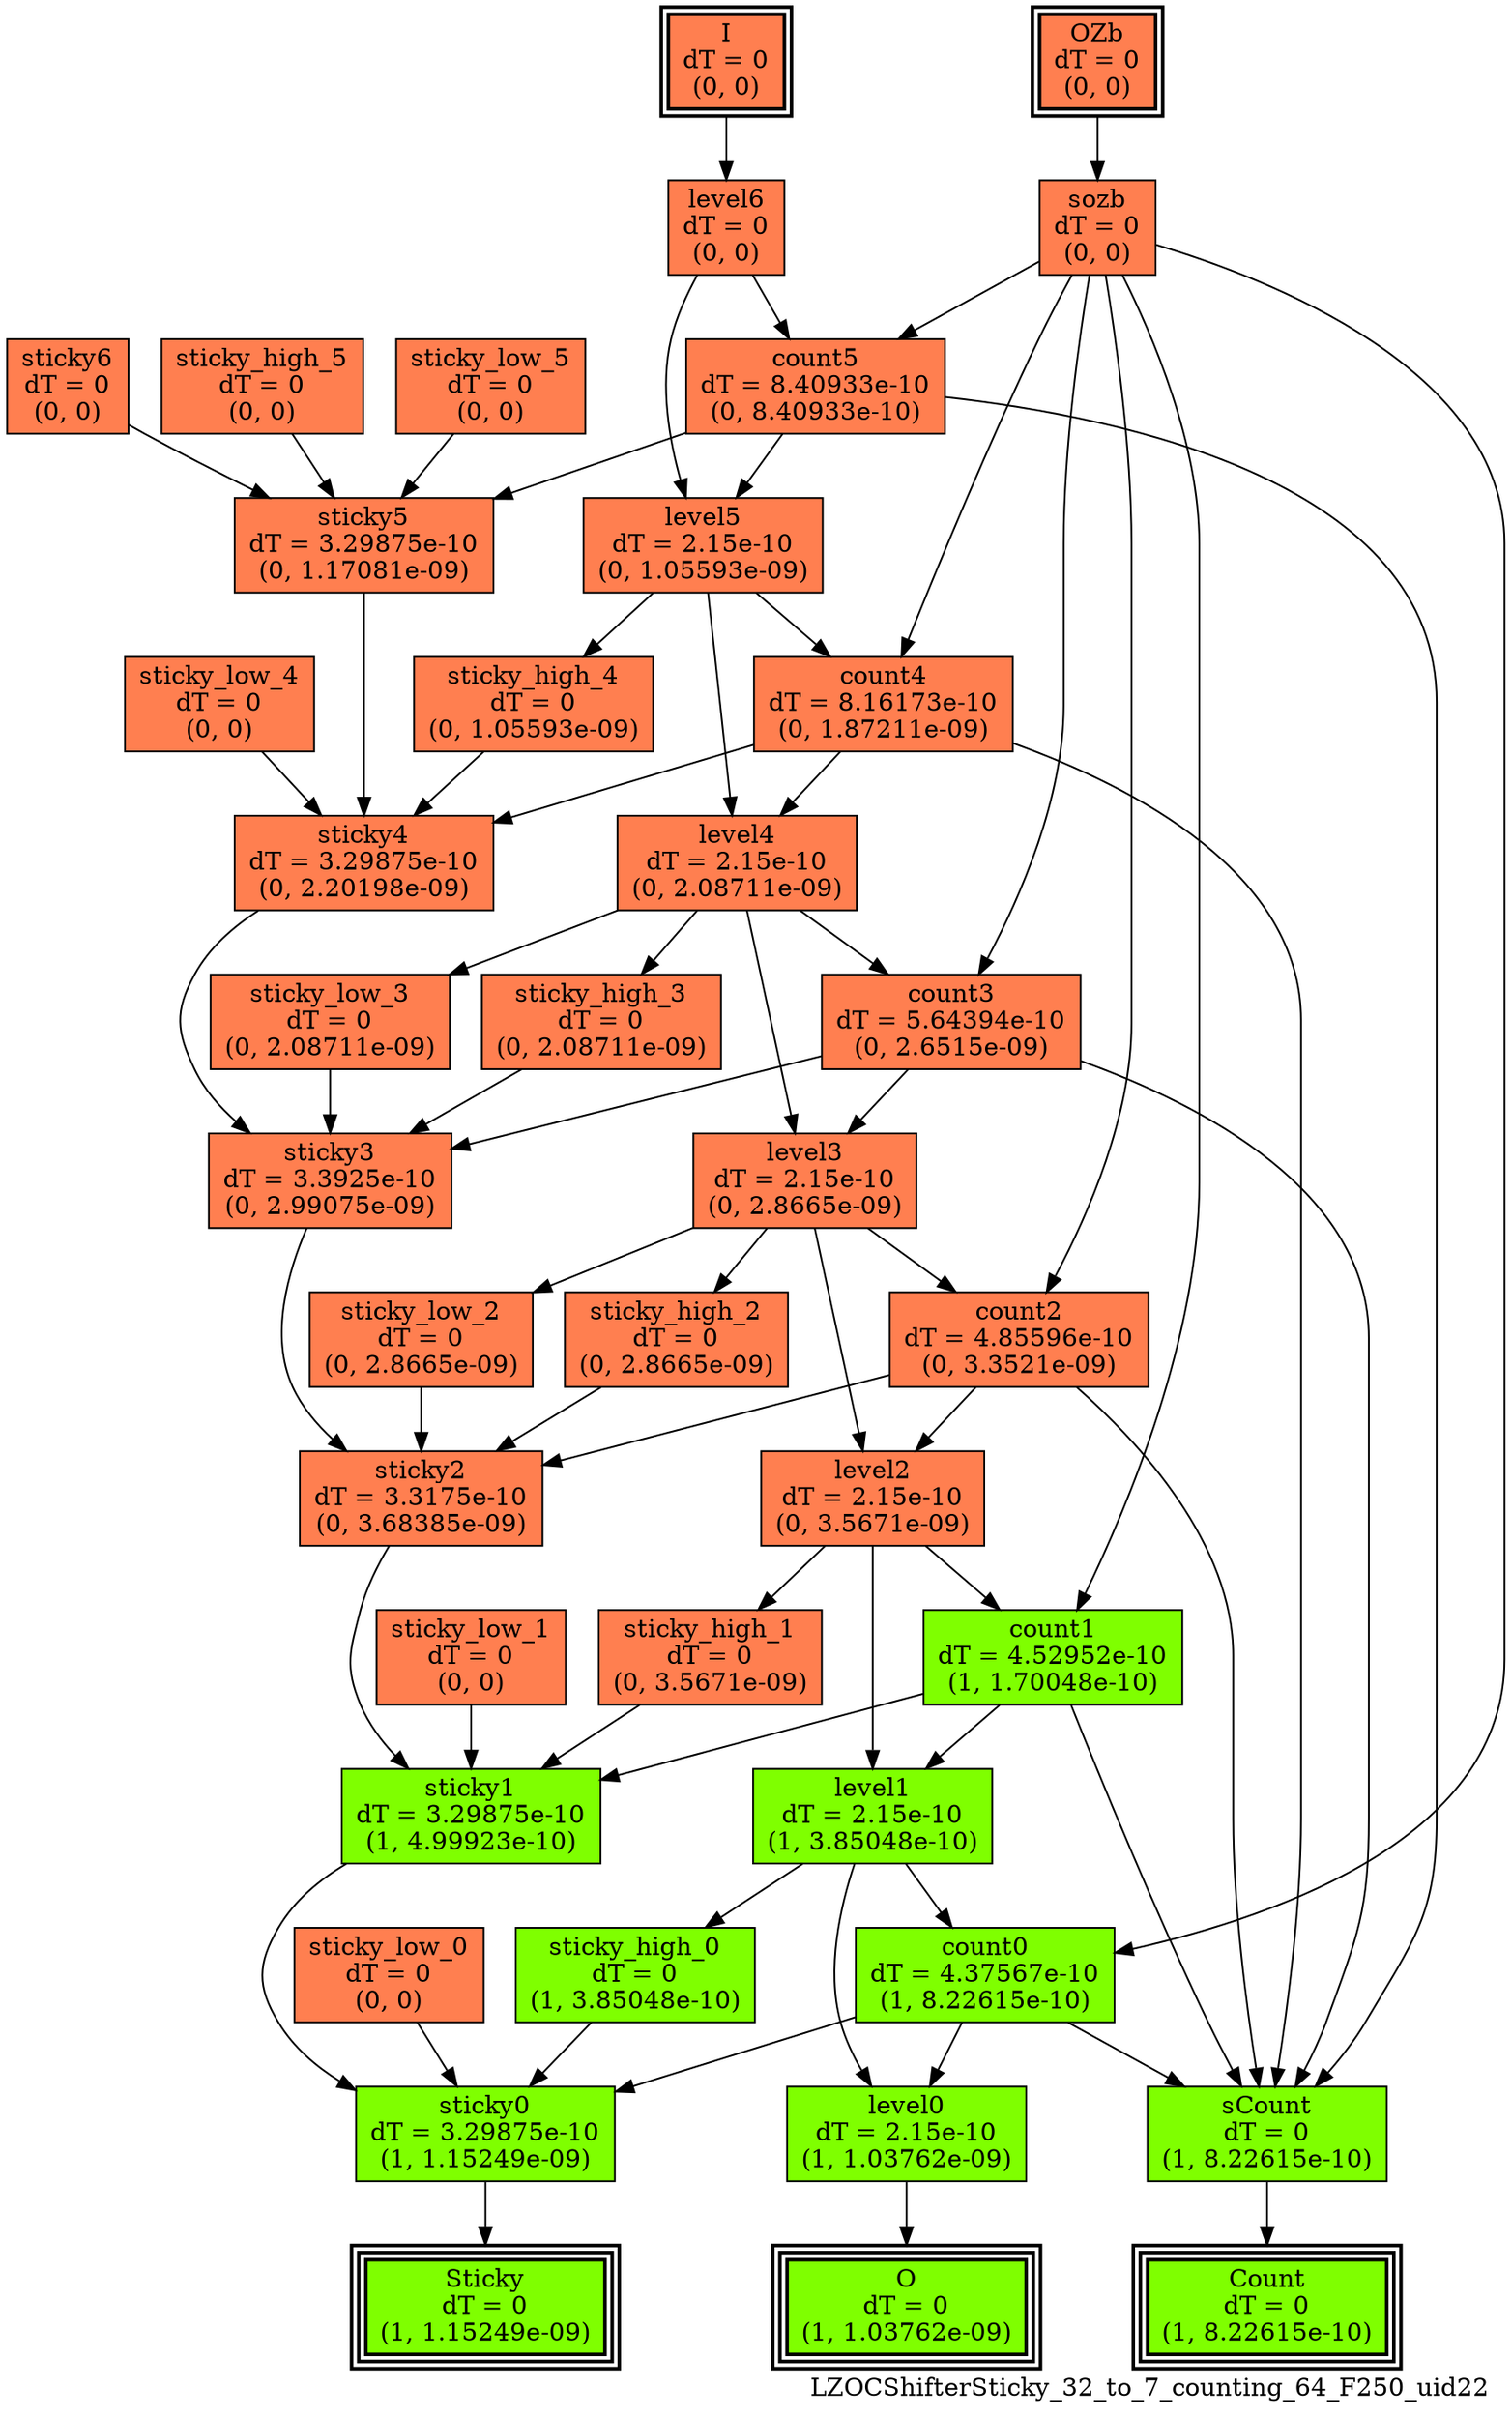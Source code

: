 digraph LZOCShifterSticky_32_to_7_counting_64_F250_uid22
{
	//graph drawing options
	label=LZOCShifterSticky_32_to_7_counting_64_F250_uid22;
	labelloc=bottom;
	labeljust=right;
	ratio=auto;
	nodesep=0.25;
	ranksep=0.5;

	//input/output signals of operator LZOCShifterSticky_32_to_7_counting_64_F250_uid22
	I__LZOCShifterSticky_32_to_7_counting_64_F250_uid22 [ label="I\ndT = 0\n(0, 0)", shape=box, color=black, style="bold, filled", fillcolor=coral, peripheries=2 ];
	OZb__LZOCShifterSticky_32_to_7_counting_64_F250_uid22 [ label="OZb\ndT = 0\n(0, 0)", shape=box, color=black, style="bold, filled", fillcolor=coral, peripheries=2 ];
	Count__LZOCShifterSticky_32_to_7_counting_64_F250_uid22 [ label="Count\ndT = 0\n(1, 8.22615e-10)", shape=box, color=black, style="bold, filled", fillcolor=chartreuse, peripheries=3 ];
	O__LZOCShifterSticky_32_to_7_counting_64_F250_uid22 [ label="O\ndT = 0\n(1, 1.03762e-09)", shape=box, color=black, style="bold, filled", fillcolor=chartreuse, peripheries=3 ];
	Sticky__LZOCShifterSticky_32_to_7_counting_64_F250_uid22 [ label="Sticky\ndT = 0\n(1, 1.15249e-09)", shape=box, color=black, style="bold, filled", fillcolor=chartreuse, peripheries=3 ];
	{rank=same I__LZOCShifterSticky_32_to_7_counting_64_F250_uid22, OZb__LZOCShifterSticky_32_to_7_counting_64_F250_uid22};
	{rank=same Count__LZOCShifterSticky_32_to_7_counting_64_F250_uid22, O__LZOCShifterSticky_32_to_7_counting_64_F250_uid22, Sticky__LZOCShifterSticky_32_to_7_counting_64_F250_uid22};
	//internal signals of operator LZOCShifterSticky_32_to_7_counting_64_F250_uid22
	level6__LZOCShifterSticky_32_to_7_counting_64_F250_uid22 [ label="level6\ndT = 0\n(0, 0)", shape=box, color=black, style=filled, fillcolor=coral, peripheries=1 ];
	sozb__LZOCShifterSticky_32_to_7_counting_64_F250_uid22 [ label="sozb\ndT = 0\n(0, 0)", shape=box, color=black, style=filled, fillcolor=coral, peripheries=1 ];
	sticky6__LZOCShifterSticky_32_to_7_counting_64_F250_uid22 [ label="sticky6\ndT = 0\n(0, 0)", shape=box, color=black, style=filled, fillcolor=coral, peripheries=1 ];
	count5__LZOCShifterSticky_32_to_7_counting_64_F250_uid22 [ label="count5\ndT = 8.40933e-10\n(0, 8.40933e-10)", shape=box, color=black, style=filled, fillcolor=coral, peripheries=1 ];
	level5__LZOCShifterSticky_32_to_7_counting_64_F250_uid22 [ label="level5\ndT = 2.15e-10\n(0, 1.05593e-09)", shape=box, color=black, style=filled, fillcolor=coral, peripheries=1 ];
	sticky_high_5__LZOCShifterSticky_32_to_7_counting_64_F250_uid22 [ label="sticky_high_5\ndT = 0\n(0, 0)", shape=box, color=black, style=filled, fillcolor=coral, peripheries=1 ];
	sticky_low_5__LZOCShifterSticky_32_to_7_counting_64_F250_uid22 [ label="sticky_low_5\ndT = 0\n(0, 0)", shape=box, color=black, style=filled, fillcolor=coral, peripheries=1 ];
	sticky5__LZOCShifterSticky_32_to_7_counting_64_F250_uid22 [ label="sticky5\ndT = 3.29875e-10\n(0, 1.17081e-09)", shape=box, color=black, style=filled, fillcolor=coral, peripheries=1 ];
	count4__LZOCShifterSticky_32_to_7_counting_64_F250_uid22 [ label="count4\ndT = 8.16173e-10\n(0, 1.87211e-09)", shape=box, color=black, style=filled, fillcolor=coral, peripheries=1 ];
	level4__LZOCShifterSticky_32_to_7_counting_64_F250_uid22 [ label="level4\ndT = 2.15e-10\n(0, 2.08711e-09)", shape=box, color=black, style=filled, fillcolor=coral, peripheries=1 ];
	sticky_high_4__LZOCShifterSticky_32_to_7_counting_64_F250_uid22 [ label="sticky_high_4\ndT = 0\n(0, 1.05593e-09)", shape=box, color=black, style=filled, fillcolor=coral, peripheries=1 ];
	sticky_low_4__LZOCShifterSticky_32_to_7_counting_64_F250_uid22 [ label="sticky_low_4\ndT = 0\n(0, 0)", shape=box, color=black, style=filled, fillcolor=coral, peripheries=1 ];
	sticky4__LZOCShifterSticky_32_to_7_counting_64_F250_uid22 [ label="sticky4\ndT = 3.29875e-10\n(0, 2.20198e-09)", shape=box, color=black, style=filled, fillcolor=coral, peripheries=1 ];
	count3__LZOCShifterSticky_32_to_7_counting_64_F250_uid22 [ label="count3\ndT = 5.64394e-10\n(0, 2.6515e-09)", shape=box, color=black, style=filled, fillcolor=coral, peripheries=1 ];
	level3__LZOCShifterSticky_32_to_7_counting_64_F250_uid22 [ label="level3\ndT = 2.15e-10\n(0, 2.8665e-09)", shape=box, color=black, style=filled, fillcolor=coral, peripheries=1 ];
	sticky_high_3__LZOCShifterSticky_32_to_7_counting_64_F250_uid22 [ label="sticky_high_3\ndT = 0\n(0, 2.08711e-09)", shape=box, color=black, style=filled, fillcolor=coral, peripheries=1 ];
	sticky_low_3__LZOCShifterSticky_32_to_7_counting_64_F250_uid22 [ label="sticky_low_3\ndT = 0\n(0, 2.08711e-09)", shape=box, color=black, style=filled, fillcolor=coral, peripheries=1 ];
	sticky3__LZOCShifterSticky_32_to_7_counting_64_F250_uid22 [ label="sticky3\ndT = 3.3925e-10\n(0, 2.99075e-09)", shape=box, color=black, style=filled, fillcolor=coral, peripheries=1 ];
	count2__LZOCShifterSticky_32_to_7_counting_64_F250_uid22 [ label="count2\ndT = 4.85596e-10\n(0, 3.3521e-09)", shape=box, color=black, style=filled, fillcolor=coral, peripheries=1 ];
	level2__LZOCShifterSticky_32_to_7_counting_64_F250_uid22 [ label="level2\ndT = 2.15e-10\n(0, 3.5671e-09)", shape=box, color=black, style=filled, fillcolor=coral, peripheries=1 ];
	sticky_high_2__LZOCShifterSticky_32_to_7_counting_64_F250_uid22 [ label="sticky_high_2\ndT = 0\n(0, 2.8665e-09)", shape=box, color=black, style=filled, fillcolor=coral, peripheries=1 ];
	sticky_low_2__LZOCShifterSticky_32_to_7_counting_64_F250_uid22 [ label="sticky_low_2\ndT = 0\n(0, 2.8665e-09)", shape=box, color=black, style=filled, fillcolor=coral, peripheries=1 ];
	sticky2__LZOCShifterSticky_32_to_7_counting_64_F250_uid22 [ label="sticky2\ndT = 3.3175e-10\n(0, 3.68385e-09)", shape=box, color=black, style=filled, fillcolor=coral, peripheries=1 ];
	count1__LZOCShifterSticky_32_to_7_counting_64_F250_uid22 [ label="count1\ndT = 4.52952e-10\n(1, 1.70048e-10)", shape=box, color=black, style=filled, fillcolor=chartreuse, peripheries=1 ];
	level1__LZOCShifterSticky_32_to_7_counting_64_F250_uid22 [ label="level1\ndT = 2.15e-10\n(1, 3.85048e-10)", shape=box, color=black, style=filled, fillcolor=chartreuse, peripheries=1 ];
	sticky_high_1__LZOCShifterSticky_32_to_7_counting_64_F250_uid22 [ label="sticky_high_1\ndT = 0\n(0, 3.5671e-09)", shape=box, color=black, style=filled, fillcolor=coral, peripheries=1 ];
	sticky_low_1__LZOCShifterSticky_32_to_7_counting_64_F250_uid22 [ label="sticky_low_1\ndT = 0\n(0, 0)", shape=box, color=black, style=filled, fillcolor=coral, peripheries=1 ];
	sticky1__LZOCShifterSticky_32_to_7_counting_64_F250_uid22 [ label="sticky1\ndT = 3.29875e-10\n(1, 4.99923e-10)", shape=box, color=black, style=filled, fillcolor=chartreuse, peripheries=1 ];
	count0__LZOCShifterSticky_32_to_7_counting_64_F250_uid22 [ label="count0\ndT = 4.37567e-10\n(1, 8.22615e-10)", shape=box, color=black, style=filled, fillcolor=chartreuse, peripheries=1 ];
	level0__LZOCShifterSticky_32_to_7_counting_64_F250_uid22 [ label="level0\ndT = 2.15e-10\n(1, 1.03762e-09)", shape=box, color=black, style=filled, fillcolor=chartreuse, peripheries=1 ];
	sticky_high_0__LZOCShifterSticky_32_to_7_counting_64_F250_uid22 [ label="sticky_high_0\ndT = 0\n(1, 3.85048e-10)", shape=box, color=black, style=filled, fillcolor=chartreuse, peripheries=1 ];
	sticky_low_0__LZOCShifterSticky_32_to_7_counting_64_F250_uid22 [ label="sticky_low_0\ndT = 0\n(0, 0)", shape=box, color=black, style=filled, fillcolor=coral, peripheries=1 ];
	sticky0__LZOCShifterSticky_32_to_7_counting_64_F250_uid22 [ label="sticky0\ndT = 3.29875e-10\n(1, 1.15249e-09)", shape=box, color=black, style=filled, fillcolor=chartreuse, peripheries=1 ];
	sCount__LZOCShifterSticky_32_to_7_counting_64_F250_uid22 [ label="sCount\ndT = 0\n(1, 8.22615e-10)", shape=box, color=black, style=filled, fillcolor=chartreuse, peripheries=1 ];

	//subcomponents of operator LZOCShifterSticky_32_to_7_counting_64_F250_uid22

	//input and internal signal connections of operator LZOCShifterSticky_32_to_7_counting_64_F250_uid22
	I__LZOCShifterSticky_32_to_7_counting_64_F250_uid22 -> level6__LZOCShifterSticky_32_to_7_counting_64_F250_uid22 [ arrowhead=normal, arrowsize=1.0, arrowtail=normal, color=black, dir=forward  ];
	OZb__LZOCShifterSticky_32_to_7_counting_64_F250_uid22 -> sozb__LZOCShifterSticky_32_to_7_counting_64_F250_uid22 [ arrowhead=normal, arrowsize=1.0, arrowtail=normal, color=black, dir=forward  ];
	level6__LZOCShifterSticky_32_to_7_counting_64_F250_uid22 -> count5__LZOCShifterSticky_32_to_7_counting_64_F250_uid22 [ arrowhead=normal, arrowsize=1.0, arrowtail=normal, color=black, dir=forward  ];
	level6__LZOCShifterSticky_32_to_7_counting_64_F250_uid22 -> level5__LZOCShifterSticky_32_to_7_counting_64_F250_uid22 [ arrowhead=normal, arrowsize=1.0, arrowtail=normal, color=black, dir=forward  ];
	sozb__LZOCShifterSticky_32_to_7_counting_64_F250_uid22 -> count5__LZOCShifterSticky_32_to_7_counting_64_F250_uid22 [ arrowhead=normal, arrowsize=1.0, arrowtail=normal, color=black, dir=forward  ];
	sozb__LZOCShifterSticky_32_to_7_counting_64_F250_uid22 -> count4__LZOCShifterSticky_32_to_7_counting_64_F250_uid22 [ arrowhead=normal, arrowsize=1.0, arrowtail=normal, color=black, dir=forward  ];
	sozb__LZOCShifterSticky_32_to_7_counting_64_F250_uid22 -> count3__LZOCShifterSticky_32_to_7_counting_64_F250_uid22 [ arrowhead=normal, arrowsize=1.0, arrowtail=normal, color=black, dir=forward  ];
	sozb__LZOCShifterSticky_32_to_7_counting_64_F250_uid22 -> count2__LZOCShifterSticky_32_to_7_counting_64_F250_uid22 [ arrowhead=normal, arrowsize=1.0, arrowtail=normal, color=black, dir=forward  ];
	sozb__LZOCShifterSticky_32_to_7_counting_64_F250_uid22 -> count1__LZOCShifterSticky_32_to_7_counting_64_F250_uid22 [ arrowhead=normal, arrowsize=1.0, arrowtail=normal, color=black, dir=forward  ];
	sozb__LZOCShifterSticky_32_to_7_counting_64_F250_uid22 -> count0__LZOCShifterSticky_32_to_7_counting_64_F250_uid22 [ arrowhead=normal, arrowsize=1.0, arrowtail=normal, color=black, dir=forward  ];
	sticky6__LZOCShifterSticky_32_to_7_counting_64_F250_uid22 -> sticky5__LZOCShifterSticky_32_to_7_counting_64_F250_uid22 [ arrowhead=normal, arrowsize=1.0, arrowtail=normal, color=black, dir=forward  ];
	count5__LZOCShifterSticky_32_to_7_counting_64_F250_uid22 -> level5__LZOCShifterSticky_32_to_7_counting_64_F250_uid22 [ arrowhead=normal, arrowsize=1.0, arrowtail=normal, color=black, dir=forward  ];
	count5__LZOCShifterSticky_32_to_7_counting_64_F250_uid22 -> sticky5__LZOCShifterSticky_32_to_7_counting_64_F250_uid22 [ arrowhead=normal, arrowsize=1.0, arrowtail=normal, color=black, dir=forward  ];
	count5__LZOCShifterSticky_32_to_7_counting_64_F250_uid22 -> sCount__LZOCShifterSticky_32_to_7_counting_64_F250_uid22 [ arrowhead=normal, arrowsize=1.0, arrowtail=normal, color=black, dir=forward  ];
	level5__LZOCShifterSticky_32_to_7_counting_64_F250_uid22 -> count4__LZOCShifterSticky_32_to_7_counting_64_F250_uid22 [ arrowhead=normal, arrowsize=1.0, arrowtail=normal, color=black, dir=forward  ];
	level5__LZOCShifterSticky_32_to_7_counting_64_F250_uid22 -> level4__LZOCShifterSticky_32_to_7_counting_64_F250_uid22 [ arrowhead=normal, arrowsize=1.0, arrowtail=normal, color=black, dir=forward  ];
	level5__LZOCShifterSticky_32_to_7_counting_64_F250_uid22 -> sticky_high_4__LZOCShifterSticky_32_to_7_counting_64_F250_uid22 [ arrowhead=normal, arrowsize=1.0, arrowtail=normal, color=black, dir=forward  ];
	sticky_high_5__LZOCShifterSticky_32_to_7_counting_64_F250_uid22 -> sticky5__LZOCShifterSticky_32_to_7_counting_64_F250_uid22 [ arrowhead=normal, arrowsize=1.0, arrowtail=normal, color=black, dir=forward  ];
	sticky_low_5__LZOCShifterSticky_32_to_7_counting_64_F250_uid22 -> sticky5__LZOCShifterSticky_32_to_7_counting_64_F250_uid22 [ arrowhead=normal, arrowsize=1.0, arrowtail=normal, color=black, dir=forward  ];
	sticky5__LZOCShifterSticky_32_to_7_counting_64_F250_uid22 -> sticky4__LZOCShifterSticky_32_to_7_counting_64_F250_uid22 [ arrowhead=normal, arrowsize=1.0, arrowtail=normal, color=black, dir=forward  ];
	count4__LZOCShifterSticky_32_to_7_counting_64_F250_uid22 -> level4__LZOCShifterSticky_32_to_7_counting_64_F250_uid22 [ arrowhead=normal, arrowsize=1.0, arrowtail=normal, color=black, dir=forward  ];
	count4__LZOCShifterSticky_32_to_7_counting_64_F250_uid22 -> sticky4__LZOCShifterSticky_32_to_7_counting_64_F250_uid22 [ arrowhead=normal, arrowsize=1.0, arrowtail=normal, color=black, dir=forward  ];
	count4__LZOCShifterSticky_32_to_7_counting_64_F250_uid22 -> sCount__LZOCShifterSticky_32_to_7_counting_64_F250_uid22 [ arrowhead=normal, arrowsize=1.0, arrowtail=normal, color=black, dir=forward  ];
	level4__LZOCShifterSticky_32_to_7_counting_64_F250_uid22 -> count3__LZOCShifterSticky_32_to_7_counting_64_F250_uid22 [ arrowhead=normal, arrowsize=1.0, arrowtail=normal, color=black, dir=forward  ];
	level4__LZOCShifterSticky_32_to_7_counting_64_F250_uid22 -> level3__LZOCShifterSticky_32_to_7_counting_64_F250_uid22 [ arrowhead=normal, arrowsize=1.0, arrowtail=normal, color=black, dir=forward  ];
	level4__LZOCShifterSticky_32_to_7_counting_64_F250_uid22 -> sticky_high_3__LZOCShifterSticky_32_to_7_counting_64_F250_uid22 [ arrowhead=normal, arrowsize=1.0, arrowtail=normal, color=black, dir=forward  ];
	level4__LZOCShifterSticky_32_to_7_counting_64_F250_uid22 -> sticky_low_3__LZOCShifterSticky_32_to_7_counting_64_F250_uid22 [ arrowhead=normal, arrowsize=1.0, arrowtail=normal, color=black, dir=forward  ];
	sticky_high_4__LZOCShifterSticky_32_to_7_counting_64_F250_uid22 -> sticky4__LZOCShifterSticky_32_to_7_counting_64_F250_uid22 [ arrowhead=normal, arrowsize=1.0, arrowtail=normal, color=black, dir=forward  ];
	sticky_low_4__LZOCShifterSticky_32_to_7_counting_64_F250_uid22 -> sticky4__LZOCShifterSticky_32_to_7_counting_64_F250_uid22 [ arrowhead=normal, arrowsize=1.0, arrowtail=normal, color=black, dir=forward  ];
	sticky4__LZOCShifterSticky_32_to_7_counting_64_F250_uid22 -> sticky3__LZOCShifterSticky_32_to_7_counting_64_F250_uid22 [ arrowhead=normal, arrowsize=1.0, arrowtail=normal, color=black, dir=forward  ];
	count3__LZOCShifterSticky_32_to_7_counting_64_F250_uid22 -> level3__LZOCShifterSticky_32_to_7_counting_64_F250_uid22 [ arrowhead=normal, arrowsize=1.0, arrowtail=normal, color=black, dir=forward  ];
	count3__LZOCShifterSticky_32_to_7_counting_64_F250_uid22 -> sticky3__LZOCShifterSticky_32_to_7_counting_64_F250_uid22 [ arrowhead=normal, arrowsize=1.0, arrowtail=normal, color=black, dir=forward  ];
	count3__LZOCShifterSticky_32_to_7_counting_64_F250_uid22 -> sCount__LZOCShifterSticky_32_to_7_counting_64_F250_uid22 [ arrowhead=normal, arrowsize=1.0, arrowtail=normal, color=black, dir=forward  ];
	level3__LZOCShifterSticky_32_to_7_counting_64_F250_uid22 -> count2__LZOCShifterSticky_32_to_7_counting_64_F250_uid22 [ arrowhead=normal, arrowsize=1.0, arrowtail=normal, color=black, dir=forward  ];
	level3__LZOCShifterSticky_32_to_7_counting_64_F250_uid22 -> level2__LZOCShifterSticky_32_to_7_counting_64_F250_uid22 [ arrowhead=normal, arrowsize=1.0, arrowtail=normal, color=black, dir=forward  ];
	level3__LZOCShifterSticky_32_to_7_counting_64_F250_uid22 -> sticky_high_2__LZOCShifterSticky_32_to_7_counting_64_F250_uid22 [ arrowhead=normal, arrowsize=1.0, arrowtail=normal, color=black, dir=forward  ];
	level3__LZOCShifterSticky_32_to_7_counting_64_F250_uid22 -> sticky_low_2__LZOCShifterSticky_32_to_7_counting_64_F250_uid22 [ arrowhead=normal, arrowsize=1.0, arrowtail=normal, color=black, dir=forward  ];
	sticky_high_3__LZOCShifterSticky_32_to_7_counting_64_F250_uid22 -> sticky3__LZOCShifterSticky_32_to_7_counting_64_F250_uid22 [ arrowhead=normal, arrowsize=1.0, arrowtail=normal, color=black, dir=forward  ];
	sticky_low_3__LZOCShifterSticky_32_to_7_counting_64_F250_uid22 -> sticky3__LZOCShifterSticky_32_to_7_counting_64_F250_uid22 [ arrowhead=normal, arrowsize=1.0, arrowtail=normal, color=black, dir=forward  ];
	sticky3__LZOCShifterSticky_32_to_7_counting_64_F250_uid22 -> sticky2__LZOCShifterSticky_32_to_7_counting_64_F250_uid22 [ arrowhead=normal, arrowsize=1.0, arrowtail=normal, color=black, dir=forward  ];
	count2__LZOCShifterSticky_32_to_7_counting_64_F250_uid22 -> level2__LZOCShifterSticky_32_to_7_counting_64_F250_uid22 [ arrowhead=normal, arrowsize=1.0, arrowtail=normal, color=black, dir=forward  ];
	count2__LZOCShifterSticky_32_to_7_counting_64_F250_uid22 -> sticky2__LZOCShifterSticky_32_to_7_counting_64_F250_uid22 [ arrowhead=normal, arrowsize=1.0, arrowtail=normal, color=black, dir=forward  ];
	count2__LZOCShifterSticky_32_to_7_counting_64_F250_uid22 -> sCount__LZOCShifterSticky_32_to_7_counting_64_F250_uid22 [ arrowhead=normal, arrowsize=1.0, arrowtail=normal, color=black, dir=forward  ];
	level2__LZOCShifterSticky_32_to_7_counting_64_F250_uid22 -> count1__LZOCShifterSticky_32_to_7_counting_64_F250_uid22 [ arrowhead=normal, arrowsize=1.0, arrowtail=normal, color=black, dir=forward  ];
	level2__LZOCShifterSticky_32_to_7_counting_64_F250_uid22 -> level1__LZOCShifterSticky_32_to_7_counting_64_F250_uid22 [ arrowhead=normal, arrowsize=1.0, arrowtail=normal, color=black, dir=forward  ];
	level2__LZOCShifterSticky_32_to_7_counting_64_F250_uid22 -> sticky_high_1__LZOCShifterSticky_32_to_7_counting_64_F250_uid22 [ arrowhead=normal, arrowsize=1.0, arrowtail=normal, color=black, dir=forward  ];
	sticky_high_2__LZOCShifterSticky_32_to_7_counting_64_F250_uid22 -> sticky2__LZOCShifterSticky_32_to_7_counting_64_F250_uid22 [ arrowhead=normal, arrowsize=1.0, arrowtail=normal, color=black, dir=forward  ];
	sticky_low_2__LZOCShifterSticky_32_to_7_counting_64_F250_uid22 -> sticky2__LZOCShifterSticky_32_to_7_counting_64_F250_uid22 [ arrowhead=normal, arrowsize=1.0, arrowtail=normal, color=black, dir=forward  ];
	sticky2__LZOCShifterSticky_32_to_7_counting_64_F250_uid22 -> sticky1__LZOCShifterSticky_32_to_7_counting_64_F250_uid22 [ arrowhead=normal, arrowsize=1.0, arrowtail=normal, color=black, dir=forward  ];
	count1__LZOCShifterSticky_32_to_7_counting_64_F250_uid22 -> level1__LZOCShifterSticky_32_to_7_counting_64_F250_uid22 [ arrowhead=normal, arrowsize=1.0, arrowtail=normal, color=black, dir=forward  ];
	count1__LZOCShifterSticky_32_to_7_counting_64_F250_uid22 -> sticky1__LZOCShifterSticky_32_to_7_counting_64_F250_uid22 [ arrowhead=normal, arrowsize=1.0, arrowtail=normal, color=black, dir=forward  ];
	count1__LZOCShifterSticky_32_to_7_counting_64_F250_uid22 -> sCount__LZOCShifterSticky_32_to_7_counting_64_F250_uid22 [ arrowhead=normal, arrowsize=1.0, arrowtail=normal, color=black, dir=forward  ];
	level1__LZOCShifterSticky_32_to_7_counting_64_F250_uid22 -> count0__LZOCShifterSticky_32_to_7_counting_64_F250_uid22 [ arrowhead=normal, arrowsize=1.0, arrowtail=normal, color=black, dir=forward  ];
	level1__LZOCShifterSticky_32_to_7_counting_64_F250_uid22 -> level0__LZOCShifterSticky_32_to_7_counting_64_F250_uid22 [ arrowhead=normal, arrowsize=1.0, arrowtail=normal, color=black, dir=forward  ];
	level1__LZOCShifterSticky_32_to_7_counting_64_F250_uid22 -> sticky_high_0__LZOCShifterSticky_32_to_7_counting_64_F250_uid22 [ arrowhead=normal, arrowsize=1.0, arrowtail=normal, color=black, dir=forward  ];
	sticky_high_1__LZOCShifterSticky_32_to_7_counting_64_F250_uid22 -> sticky1__LZOCShifterSticky_32_to_7_counting_64_F250_uid22 [ arrowhead=normal, arrowsize=1.0, arrowtail=normal, color=black, dir=forward  ];
	sticky_low_1__LZOCShifterSticky_32_to_7_counting_64_F250_uid22 -> sticky1__LZOCShifterSticky_32_to_7_counting_64_F250_uid22 [ arrowhead=normal, arrowsize=1.0, arrowtail=normal, color=black, dir=forward  ];
	sticky1__LZOCShifterSticky_32_to_7_counting_64_F250_uid22 -> sticky0__LZOCShifterSticky_32_to_7_counting_64_F250_uid22 [ arrowhead=normal, arrowsize=1.0, arrowtail=normal, color=black, dir=forward  ];
	count0__LZOCShifterSticky_32_to_7_counting_64_F250_uid22 -> level0__LZOCShifterSticky_32_to_7_counting_64_F250_uid22 [ arrowhead=normal, arrowsize=1.0, arrowtail=normal, color=black, dir=forward  ];
	count0__LZOCShifterSticky_32_to_7_counting_64_F250_uid22 -> sticky0__LZOCShifterSticky_32_to_7_counting_64_F250_uid22 [ arrowhead=normal, arrowsize=1.0, arrowtail=normal, color=black, dir=forward  ];
	count0__LZOCShifterSticky_32_to_7_counting_64_F250_uid22 -> sCount__LZOCShifterSticky_32_to_7_counting_64_F250_uid22 [ arrowhead=normal, arrowsize=1.0, arrowtail=normal, color=black, dir=forward  ];
	level0__LZOCShifterSticky_32_to_7_counting_64_F250_uid22 -> O__LZOCShifterSticky_32_to_7_counting_64_F250_uid22 [ arrowhead=normal, arrowsize=1.0, arrowtail=normal, color=black, dir=forward  ];
	sticky_high_0__LZOCShifterSticky_32_to_7_counting_64_F250_uid22 -> sticky0__LZOCShifterSticky_32_to_7_counting_64_F250_uid22 [ arrowhead=normal, arrowsize=1.0, arrowtail=normal, color=black, dir=forward  ];
	sticky_low_0__LZOCShifterSticky_32_to_7_counting_64_F250_uid22 -> sticky0__LZOCShifterSticky_32_to_7_counting_64_F250_uid22 [ arrowhead=normal, arrowsize=1.0, arrowtail=normal, color=black, dir=forward  ];
	sticky0__LZOCShifterSticky_32_to_7_counting_64_F250_uid22 -> Sticky__LZOCShifterSticky_32_to_7_counting_64_F250_uid22 [ arrowhead=normal, arrowsize=1.0, arrowtail=normal, color=black, dir=forward  ];
	sCount__LZOCShifterSticky_32_to_7_counting_64_F250_uid22 -> Count__LZOCShifterSticky_32_to_7_counting_64_F250_uid22 [ arrowhead=normal, arrowsize=1.0, arrowtail=normal, color=black, dir=forward  ];
}

